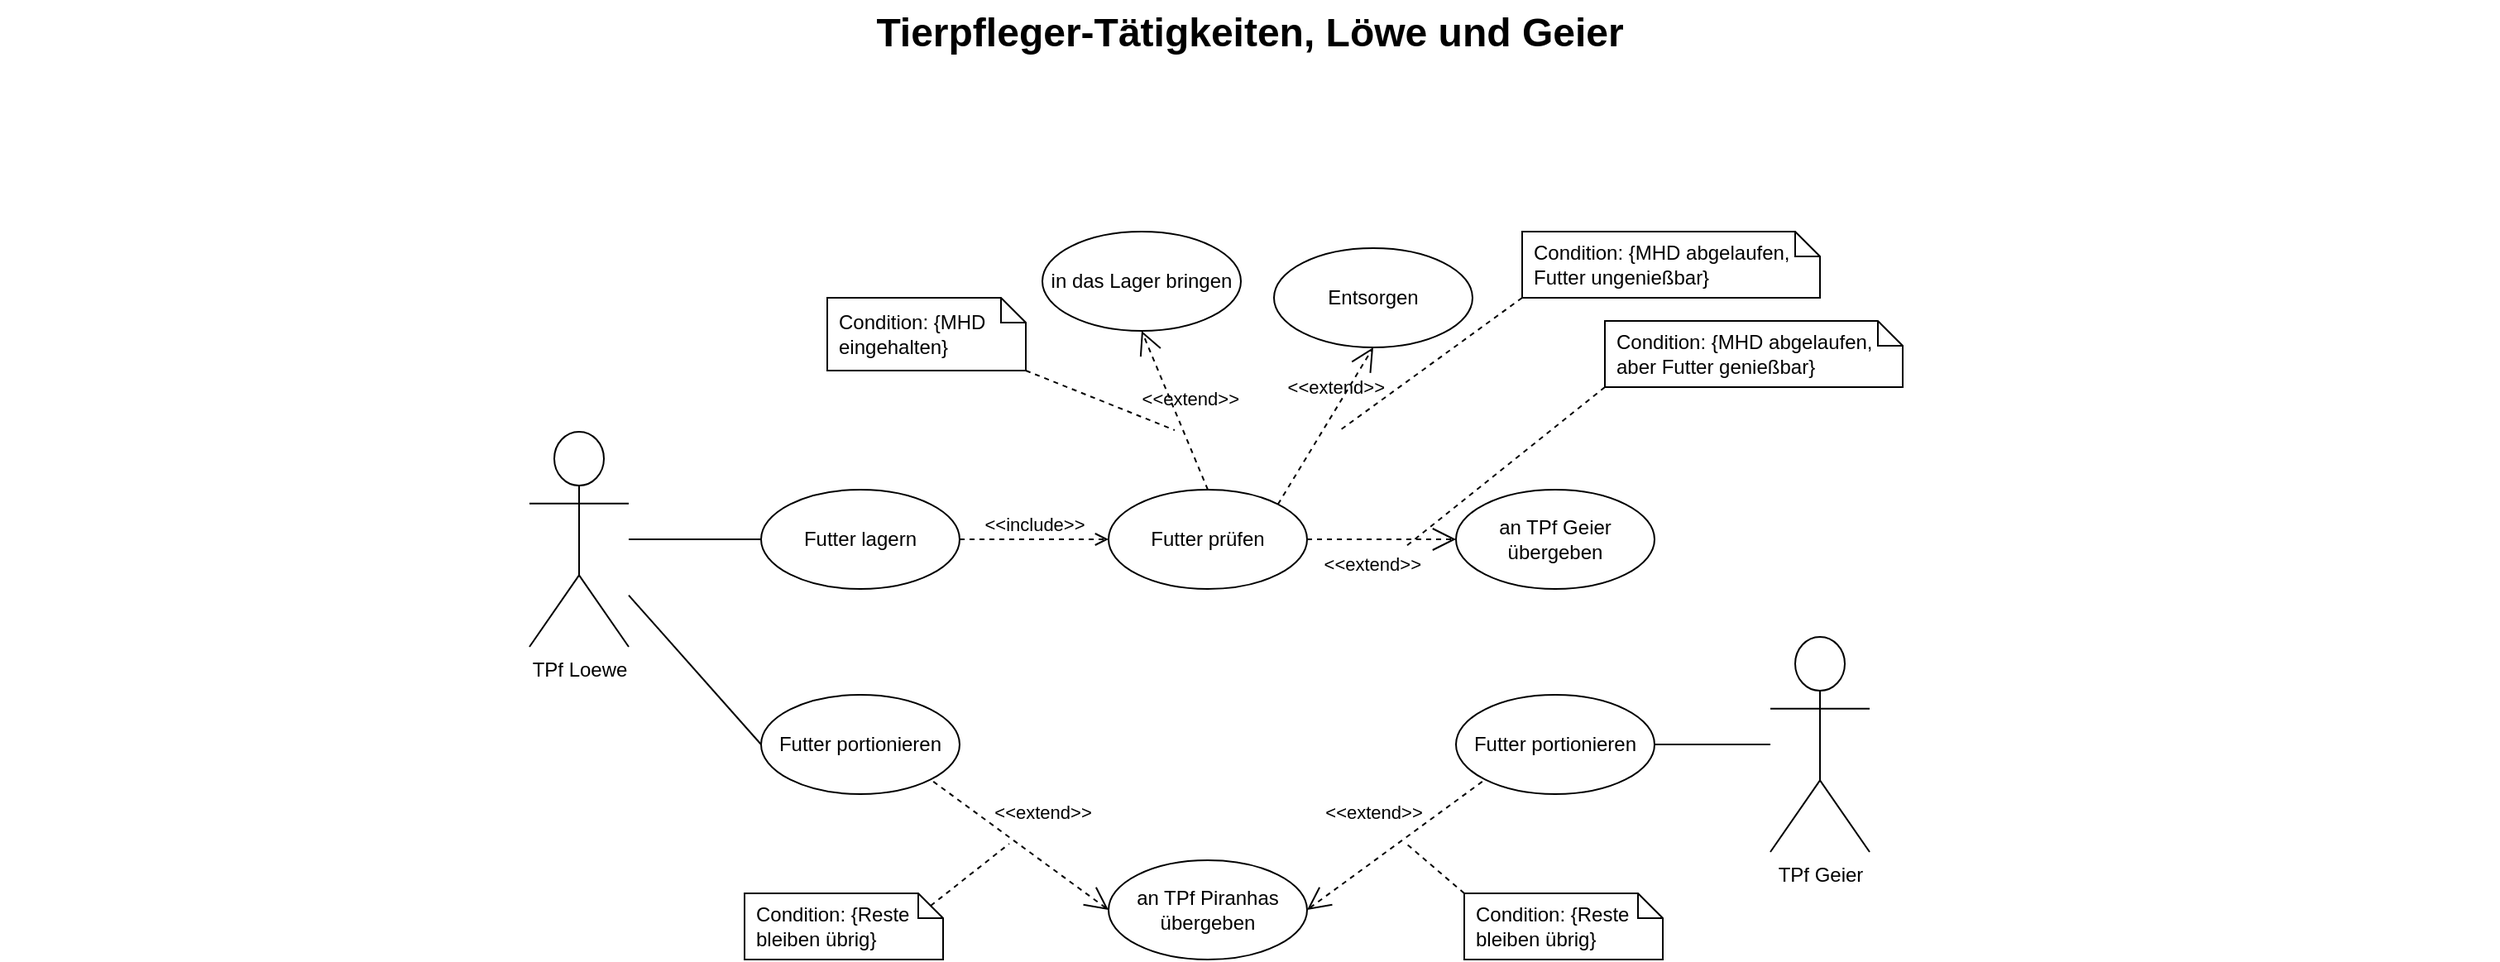 <mxfile version="24.4.13" type="github">
  <diagram name="Page-1" id="929967ad-93f9-6ef4-fab6-5d389245f69c">
    <mxGraphModel dx="1129" dy="500" grid="1" gridSize="10" guides="1" tooltips="1" connect="1" arrows="1" fold="1" page="1" pageScale="1.5" pageWidth="1169" pageHeight="826" background="none" math="0" shadow="0">
      <root>
        <mxCell id="0" style=";html=1;" />
        <mxCell id="1" style=";html=1;" parent="0" />
        <mxCell id="1672d66443f91eb5-23" value="Tierpfleger-Tätigkeiten, Löwe und Geier" style="text;strokeColor=none;fillColor=none;html=1;fontSize=24;fontStyle=1;verticalAlign=middle;align=center;" parent="1" vertex="1">
          <mxGeometry x="120" y="40" width="1510" height="40" as="geometry" />
        </mxCell>
        <mxCell id="1XazL9aCCQnDjS4PTSwQ-2" value="TPf Loewe" style="shape=umlActor;verticalLabelPosition=bottom;verticalAlign=top;html=1;outlineConnect=0;" vertex="1" parent="1">
          <mxGeometry x="440" y="301" width="60" height="130" as="geometry" />
        </mxCell>
        <mxCell id="1XazL9aCCQnDjS4PTSwQ-5" value="TPf Geier" style="shape=umlActor;verticalLabelPosition=bottom;verticalAlign=top;html=1;outlineConnect=0;" vertex="1" parent="1">
          <mxGeometry x="1190" y="425" width="60" height="130" as="geometry" />
        </mxCell>
        <mxCell id="1XazL9aCCQnDjS4PTSwQ-8" value="Futter lagern" style="ellipse;whiteSpace=wrap;html=1;" vertex="1" parent="1">
          <mxGeometry x="580" y="336" width="120" height="60" as="geometry" />
        </mxCell>
        <mxCell id="1XazL9aCCQnDjS4PTSwQ-16" value="Futter prüfen" style="ellipse;whiteSpace=wrap;html=1;" vertex="1" parent="1">
          <mxGeometry x="790" y="336" width="120" height="60" as="geometry" />
        </mxCell>
        <mxCell id="1XazL9aCCQnDjS4PTSwQ-17" value="in das Lager bringen" style="ellipse;whiteSpace=wrap;html=1;" vertex="1" parent="1">
          <mxGeometry x="750" y="180" width="120" height="60" as="geometry" />
        </mxCell>
        <mxCell id="1XazL9aCCQnDjS4PTSwQ-18" value="Entsorgen" style="ellipse;whiteSpace=wrap;html=1;" vertex="1" parent="1">
          <mxGeometry x="890" y="190" width="120" height="60" as="geometry" />
        </mxCell>
        <mxCell id="1XazL9aCCQnDjS4PTSwQ-19" value="an TPf Geier übergeben" style="ellipse;whiteSpace=wrap;html=1;" vertex="1" parent="1">
          <mxGeometry x="1000" y="336" width="120" height="60" as="geometry" />
        </mxCell>
        <mxCell id="1XazL9aCCQnDjS4PTSwQ-20" value="an TPf Piranhas übergeben" style="ellipse;whiteSpace=wrap;html=1;" vertex="1" parent="1">
          <mxGeometry x="790" y="560" width="120" height="60" as="geometry" />
        </mxCell>
        <mxCell id="1XazL9aCCQnDjS4PTSwQ-21" value="Futter portionieren" style="ellipse;whiteSpace=wrap;html=1;" vertex="1" parent="1">
          <mxGeometry x="580" y="460" width="120" height="60" as="geometry" />
        </mxCell>
        <mxCell id="1XazL9aCCQnDjS4PTSwQ-22" value="Futter portionieren" style="ellipse;whiteSpace=wrap;html=1;" vertex="1" parent="1">
          <mxGeometry x="1000" y="460" width="120" height="60" as="geometry" />
        </mxCell>
        <mxCell id="1XazL9aCCQnDjS4PTSwQ-25" value="" style="endArrow=none;html=1;rounded=0;entryX=0;entryY=0.5;entryDx=0;entryDy=0;" edge="1" parent="1" source="1XazL9aCCQnDjS4PTSwQ-2" target="1XazL9aCCQnDjS4PTSwQ-8">
          <mxGeometry width="50" height="50" relative="1" as="geometry">
            <mxPoint x="850" y="540" as="sourcePoint" />
            <mxPoint x="900" y="490" as="targetPoint" />
          </mxGeometry>
        </mxCell>
        <mxCell id="1XazL9aCCQnDjS4PTSwQ-26" value="" style="endArrow=none;html=1;rounded=0;entryX=1;entryY=0.5;entryDx=0;entryDy=0;" edge="1" parent="1" source="1XazL9aCCQnDjS4PTSwQ-5" target="1XazL9aCCQnDjS4PTSwQ-22">
          <mxGeometry width="50" height="50" relative="1" as="geometry">
            <mxPoint x="520" y="367" as="sourcePoint" />
            <mxPoint x="1100" y="390" as="targetPoint" />
          </mxGeometry>
        </mxCell>
        <mxCell id="1XazL9aCCQnDjS4PTSwQ-30" value="&amp;lt;&amp;lt;include&amp;gt;&amp;gt;" style="edgeStyle=none;html=1;endArrow=open;verticalAlign=bottom;dashed=1;labelBackgroundColor=none;rounded=0;exitX=1;exitY=0.5;exitDx=0;exitDy=0;entryX=0;entryY=0.5;entryDx=0;entryDy=0;" edge="1" parent="1" source="1XazL9aCCQnDjS4PTSwQ-8" target="1XazL9aCCQnDjS4PTSwQ-16">
          <mxGeometry width="160" relative="1" as="geometry">
            <mxPoint x="790" y="520" as="sourcePoint" />
            <mxPoint x="950" y="520" as="targetPoint" />
          </mxGeometry>
        </mxCell>
        <mxCell id="1XazL9aCCQnDjS4PTSwQ-36" value="&amp;lt;&amp;lt;extend&amp;gt;&amp;gt;" style="edgeStyle=none;html=1;startArrow=open;endArrow=none;startSize=12;verticalAlign=bottom;dashed=1;labelBackgroundColor=none;rounded=0;entryX=1;entryY=1;entryDx=0;entryDy=0;exitX=0;exitY=0.5;exitDx=0;exitDy=0;" edge="1" parent="1" source="1XazL9aCCQnDjS4PTSwQ-20" target="1XazL9aCCQnDjS4PTSwQ-21">
          <mxGeometry x="-0.073" y="-17" width="160" relative="1" as="geometry">
            <mxPoint x="790" y="520" as="sourcePoint" />
            <mxPoint x="950" y="520" as="targetPoint" />
            <mxPoint as="offset" />
          </mxGeometry>
        </mxCell>
        <mxCell id="1XazL9aCCQnDjS4PTSwQ-37" value="&amp;lt;&amp;lt;extend&amp;gt;&amp;gt;" style="edgeStyle=none;html=1;startArrow=open;endArrow=none;startSize=12;verticalAlign=bottom;dashed=1;labelBackgroundColor=none;rounded=0;entryX=0;entryY=1;entryDx=0;entryDy=0;exitX=1;exitY=0.5;exitDx=0;exitDy=0;" edge="1" parent="1" source="1XazL9aCCQnDjS4PTSwQ-20" target="1XazL9aCCQnDjS4PTSwQ-22">
          <mxGeometry x="-0.073" y="17" width="160" relative="1" as="geometry">
            <mxPoint x="800" y="600" as="sourcePoint" />
            <mxPoint x="692" y="521" as="targetPoint" />
            <mxPoint as="offset" />
          </mxGeometry>
        </mxCell>
        <mxCell id="1XazL9aCCQnDjS4PTSwQ-41" value="Condition: {MHD abgelaufen, Futter ungenießbar}" style="shape=note;size=15;spacingLeft=5;align=left;whiteSpace=wrap;" vertex="1" parent="1">
          <mxGeometry x="1040" y="180" width="180" height="40" as="geometry" />
        </mxCell>
        <mxCell id="1XazL9aCCQnDjS4PTSwQ-42" value="&amp;lt;&amp;lt;extend&amp;gt;&amp;gt;" style="align=right;html=1;verticalAlign=bottom;rounded=0;labelBackgroundColor=none;endArrow=open;endSize=12;dashed=1;entryX=0;entryY=0.5;entryDx=0;entryDy=0;exitX=1;exitY=0.5;exitDx=0;exitDy=0;" edge="1" parent="1" source="1XazL9aCCQnDjS4PTSwQ-16" target="1XazL9aCCQnDjS4PTSwQ-19">
          <mxGeometry x="0.556" y="-24" relative="1" as="geometry">
            <mxPoint x="1260" y="200.0" as="targetPoint" />
            <mxPoint x="1170.0" y="200.0" as="sourcePoint" />
            <mxPoint as="offset" />
          </mxGeometry>
        </mxCell>
        <mxCell id="1XazL9aCCQnDjS4PTSwQ-43" value="" style="edgeStyle=none;html=1;endArrow=none;rounded=0;labelBackgroundColor=none;dashed=1;exitX=0;exitY=1;exitDx=0;exitDy=0;exitPerimeter=0;" edge="1" source="1XazL9aCCQnDjS4PTSwQ-41" parent="1">
          <mxGeometry relative="1" as="geometry">
            <mxPoint x="930" y="300" as="targetPoint" />
          </mxGeometry>
        </mxCell>
        <mxCell id="1XazL9aCCQnDjS4PTSwQ-45" value="Condition: {MHD eingehalten}" style="shape=note;size=15;spacingLeft=5;align=left;whiteSpace=wrap;" vertex="1" parent="1">
          <mxGeometry x="620" y="220" width="120" height="44" as="geometry" />
        </mxCell>
        <mxCell id="1XazL9aCCQnDjS4PTSwQ-46" value="&amp;lt;&amp;lt;extend&amp;gt;&amp;gt;" style="align=right;html=1;verticalAlign=bottom;rounded=0;labelBackgroundColor=none;endArrow=open;endSize=12;dashed=1;entryX=0.5;entryY=1;entryDx=0;entryDy=0;exitX=0.5;exitY=0;exitDx=0;exitDy=0;" edge="1" parent="1" source="1XazL9aCCQnDjS4PTSwQ-16" target="1XazL9aCCQnDjS4PTSwQ-17">
          <mxGeometry x="-0.331" y="-36" relative="1" as="geometry">
            <mxPoint x="440" y="342" as="targetPoint" />
            <mxPoint x="350" y="342" as="sourcePoint" />
            <mxPoint as="offset" />
          </mxGeometry>
        </mxCell>
        <mxCell id="1XazL9aCCQnDjS4PTSwQ-47" value="" style="edgeStyle=none;html=1;endArrow=none;rounded=0;labelBackgroundColor=none;dashed=1;exitX=1;exitY=1;exitDx=0;exitDy=0;exitPerimeter=0;" edge="1" parent="1" source="1XazL9aCCQnDjS4PTSwQ-45">
          <mxGeometry relative="1" as="geometry">
            <mxPoint x="830" y="300" as="targetPoint" />
          </mxGeometry>
        </mxCell>
        <mxCell id="1XazL9aCCQnDjS4PTSwQ-51" value="Condition: {MHD abgelaufen, aber Futter genießbar}" style="shape=note;size=15;spacingLeft=5;align=left;whiteSpace=wrap;" vertex="1" parent="1">
          <mxGeometry x="1090" y="234" width="180" height="40" as="geometry" />
        </mxCell>
        <mxCell id="1XazL9aCCQnDjS4PTSwQ-52" value="&amp;lt;&amp;lt;extend&amp;gt;&amp;gt;" style="align=right;html=1;verticalAlign=bottom;rounded=0;labelBackgroundColor=none;endArrow=open;endSize=12;dashed=1;entryX=0.5;entryY=1;entryDx=0;entryDy=0;exitX=1;exitY=0;exitDx=0;exitDy=0;" edge="1" parent="1" source="1XazL9aCCQnDjS4PTSwQ-16" target="1XazL9aCCQnDjS4PTSwQ-18">
          <mxGeometry x="0.556" y="-24" relative="1" as="geometry">
            <mxPoint x="1010" y="376" as="targetPoint" />
            <mxPoint x="920" y="376" as="sourcePoint" />
            <mxPoint as="offset" />
          </mxGeometry>
        </mxCell>
        <mxCell id="1XazL9aCCQnDjS4PTSwQ-53" value="" style="edgeStyle=none;html=1;endArrow=none;rounded=0;labelBackgroundColor=none;dashed=1;exitX=0;exitY=1;exitDx=0;exitDy=0;exitPerimeter=0;" edge="1" parent="1" source="1XazL9aCCQnDjS4PTSwQ-51">
          <mxGeometry relative="1" as="geometry">
            <mxPoint x="970" y="370" as="targetPoint" />
          </mxGeometry>
        </mxCell>
        <mxCell id="1XazL9aCCQnDjS4PTSwQ-54" value="" style="edgeStyle=none;html=1;endArrow=none;verticalAlign=bottom;rounded=0;entryX=0;entryY=0.5;entryDx=0;entryDy=0;" edge="1" parent="1" source="1XazL9aCCQnDjS4PTSwQ-2" target="1XazL9aCCQnDjS4PTSwQ-21">
          <mxGeometry width="160" relative="1" as="geometry">
            <mxPoint x="780" y="520" as="sourcePoint" />
            <mxPoint x="940" y="520" as="targetPoint" />
          </mxGeometry>
        </mxCell>
        <mxCell id="1XazL9aCCQnDjS4PTSwQ-55" value="Condition: {Reste bleiben übrig}" style="shape=note;size=15;spacingLeft=5;align=left;whiteSpace=wrap;" vertex="1" parent="1">
          <mxGeometry x="570" y="580" width="120" height="40" as="geometry" />
        </mxCell>
        <mxCell id="1XazL9aCCQnDjS4PTSwQ-57" value="" style="edgeStyle=none;html=1;endArrow=none;rounded=0;labelBackgroundColor=none;dashed=1;exitX=0;exitY=0;exitDx=112.5;exitDy=7.5;exitPerimeter=0;" edge="1" source="1XazL9aCCQnDjS4PTSwQ-55" parent="1">
          <mxGeometry relative="1" as="geometry">
            <mxPoint x="730" y="550" as="targetPoint" />
            <mxPoint x="670" y="600" as="sourcePoint" />
          </mxGeometry>
        </mxCell>
        <mxCell id="1XazL9aCCQnDjS4PTSwQ-58" value="Condition: {Reste bleiben übrig}" style="shape=note;size=15;spacingLeft=5;align=left;whiteSpace=wrap;" vertex="1" parent="1">
          <mxGeometry x="1005" y="580" width="120" height="40" as="geometry" />
        </mxCell>
        <mxCell id="1XazL9aCCQnDjS4PTSwQ-59" value="" style="edgeStyle=none;html=1;endArrow=none;rounded=0;labelBackgroundColor=none;dashed=1;exitX=0;exitY=0;exitDx=0;exitDy=0;exitPerimeter=0;" edge="1" parent="1" source="1XazL9aCCQnDjS4PTSwQ-58">
          <mxGeometry relative="1" as="geometry">
            <mxPoint x="970" y="550" as="targetPoint" />
            <mxPoint x="1105" y="600" as="sourcePoint" />
          </mxGeometry>
        </mxCell>
      </root>
    </mxGraphModel>
  </diagram>
</mxfile>
